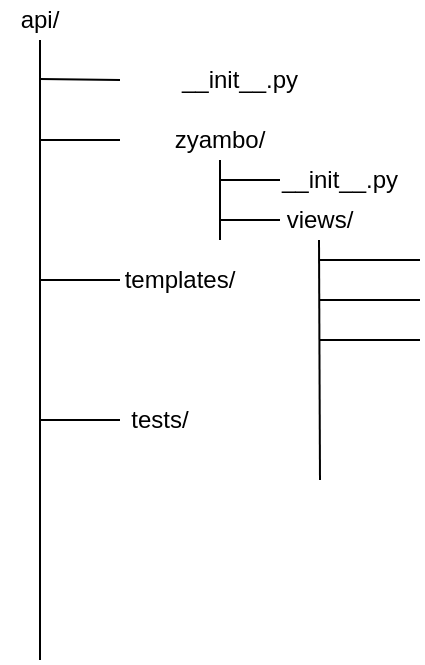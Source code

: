 <mxfile version="13.9.9" type="device" pages="2"><diagram id="skMrF2Tk6a55Vk4ZSEjA" name="Page-1"><mxGraphModel dx="852" dy="494" grid="1" gridSize="10" guides="1" tooltips="1" connect="1" arrows="1" fold="1" page="1" pageScale="1" pageWidth="827" pageHeight="1169" math="0" shadow="0"><root><mxCell id="0"/><mxCell id="1" parent="0"/><mxCell id="rjTHqI4wHbw_5ZPcKtXQ-1" value="api/" style="text;html=1;strokeColor=none;fillColor=none;align=center;verticalAlign=middle;whiteSpace=wrap;rounded=0;" vertex="1" parent="1"><mxGeometry x="110" y="70" width="40" height="20" as="geometry"/></mxCell><mxCell id="rjTHqI4wHbw_5ZPcKtXQ-2" value="" style="endArrow=none;html=1;entryX=0.5;entryY=1;entryDx=0;entryDy=0;" edge="1" parent="1" target="rjTHqI4wHbw_5ZPcKtXQ-1"><mxGeometry width="50" height="50" relative="1" as="geometry"><mxPoint x="130" y="400" as="sourcePoint"/><mxPoint x="440" y="230" as="targetPoint"/><Array as="points"><mxPoint x="130" y="180"/></Array></mxGeometry></mxCell><mxCell id="rjTHqI4wHbw_5ZPcKtXQ-3" value="" style="endArrow=none;html=1;" edge="1" parent="1"><mxGeometry width="50" height="50" relative="1" as="geometry"><mxPoint x="130" y="109.5" as="sourcePoint"/><mxPoint x="170" y="110" as="targetPoint"/></mxGeometry></mxCell><mxCell id="rjTHqI4wHbw_5ZPcKtXQ-4" value="__init__.py&lt;br&gt;" style="text;html=1;strokeColor=none;fillColor=none;align=center;verticalAlign=middle;whiteSpace=wrap;rounded=0;" vertex="1" parent="1"><mxGeometry x="210" y="100" width="40" height="20" as="geometry"/></mxCell><mxCell id="rjTHqI4wHbw_5ZPcKtXQ-5" value="" style="endArrow=none;html=1;" edge="1" parent="1"><mxGeometry width="50" height="50" relative="1" as="geometry"><mxPoint x="130" y="140" as="sourcePoint"/><mxPoint x="170" y="140" as="targetPoint"/></mxGeometry></mxCell><mxCell id="rjTHqI4wHbw_5ZPcKtXQ-6" value="zyambo/" style="text;html=1;strokeColor=none;fillColor=none;align=center;verticalAlign=middle;whiteSpace=wrap;rounded=0;" vertex="1" parent="1"><mxGeometry x="200" y="130" width="40" height="20" as="geometry"/></mxCell><mxCell id="rjTHqI4wHbw_5ZPcKtXQ-7" value="" style="endArrow=none;html=1;" edge="1" parent="1"><mxGeometry width="50" height="50" relative="1" as="geometry"><mxPoint x="220" y="190" as="sourcePoint"/><mxPoint x="220" y="150" as="targetPoint"/></mxGeometry></mxCell><mxCell id="rjTHqI4wHbw_5ZPcKtXQ-8" value="" style="endArrow=none;html=1;" edge="1" parent="1"><mxGeometry width="50" height="50" relative="1" as="geometry"><mxPoint x="220" y="160" as="sourcePoint"/><mxPoint x="250" y="160" as="targetPoint"/></mxGeometry></mxCell><mxCell id="rjTHqI4wHbw_5ZPcKtXQ-11" value="" style="endArrow=none;html=1;" edge="1" parent="1"><mxGeometry width="50" height="50" relative="1" as="geometry"><mxPoint x="270" y="200" as="sourcePoint"/><mxPoint x="320" y="200" as="targetPoint"/></mxGeometry></mxCell><mxCell id="rjTHqI4wHbw_5ZPcKtXQ-12" value="" style="endArrow=none;html=1;" edge="1" parent="1"><mxGeometry width="50" height="50" relative="1" as="geometry"><mxPoint x="270" y="220" as="sourcePoint"/><mxPoint x="320" y="220" as="targetPoint"/></mxGeometry></mxCell><mxCell id="rjTHqI4wHbw_5ZPcKtXQ-13" value="" style="endArrow=none;html=1;" edge="1" parent="1"><mxGeometry width="50" height="50" relative="1" as="geometry"><mxPoint x="270" y="240" as="sourcePoint"/><mxPoint x="320" y="240" as="targetPoint"/></mxGeometry></mxCell><mxCell id="rjTHqI4wHbw_5ZPcKtXQ-14" value="views/" style="text;html=1;strokeColor=none;fillColor=none;align=center;verticalAlign=middle;whiteSpace=wrap;rounded=0;" vertex="1" parent="1"><mxGeometry x="250" y="170" width="40" height="20" as="geometry"/></mxCell><mxCell id="rjTHqI4wHbw_5ZPcKtXQ-17" value="" style="endArrow=none;html=1;" edge="1" parent="1"><mxGeometry width="50" height="50" relative="1" as="geometry"><mxPoint x="270" y="310" as="sourcePoint"/><mxPoint x="269.5" y="190" as="targetPoint"/></mxGeometry></mxCell><mxCell id="rjTHqI4wHbw_5ZPcKtXQ-18" value="" style="endArrow=none;html=1;" edge="1" parent="1"><mxGeometry width="50" height="50" relative="1" as="geometry"><mxPoint x="220" y="180" as="sourcePoint"/><mxPoint x="250" y="180" as="targetPoint"/></mxGeometry></mxCell><mxCell id="rjTHqI4wHbw_5ZPcKtXQ-19" value="__init__.py" style="text;html=1;strokeColor=none;fillColor=none;align=center;verticalAlign=middle;whiteSpace=wrap;rounded=0;" vertex="1" parent="1"><mxGeometry x="260" y="150" width="40" height="20" as="geometry"/></mxCell><mxCell id="rjTHqI4wHbw_5ZPcKtXQ-20" value="" style="endArrow=none;html=1;" edge="1" parent="1"><mxGeometry width="50" height="50" relative="1" as="geometry"><mxPoint x="130" y="210" as="sourcePoint"/><mxPoint x="170" y="210" as="targetPoint"/></mxGeometry></mxCell><mxCell id="rjTHqI4wHbw_5ZPcKtXQ-21" value="templates/" style="text;html=1;strokeColor=none;fillColor=none;align=center;verticalAlign=middle;whiteSpace=wrap;rounded=0;" vertex="1" parent="1"><mxGeometry x="180" y="200" width="40" height="20" as="geometry"/></mxCell><mxCell id="rjTHqI4wHbw_5ZPcKtXQ-22" value="" style="endArrow=none;html=1;" edge="1" parent="1" target="rjTHqI4wHbw_5ZPcKtXQ-23"><mxGeometry width="50" height="50" relative="1" as="geometry"><mxPoint x="130" y="280" as="sourcePoint"/><mxPoint x="170" y="280" as="targetPoint"/></mxGeometry></mxCell><mxCell id="rjTHqI4wHbw_5ZPcKtXQ-23" value="tests/" style="text;html=1;strokeColor=none;fillColor=none;align=center;verticalAlign=middle;whiteSpace=wrap;rounded=0;" vertex="1" parent="1"><mxGeometry x="170" y="270" width="40" height="20" as="geometry"/></mxCell></root></mxGraphModel></diagram><diagram id="tFIAa8KHLMNjHiYrs96C" name="Page-2"><mxGraphModel dx="852" dy="494" grid="1" gridSize="10" guides="1" tooltips="1" connect="1" arrows="1" fold="1" page="1" pageScale="1" pageWidth="827" pageHeight="1169" math="0" shadow="0"><root><mxCell id="-V2uXqNo6CqRhu-Q3SEN-0"/><mxCell id="-V2uXqNo6CqRhu-Q3SEN-1" parent="-V2uXqNo6CqRhu-Q3SEN-0"/><mxCell id="-V2uXqNo6CqRhu-Q3SEN-2" value="" style="shape=actor;whiteSpace=wrap;html=1;" vertex="1" parent="-V2uXqNo6CqRhu-Q3SEN-1"><mxGeometry x="30" y="220" width="40" height="60" as="geometry"/></mxCell></root></mxGraphModel></diagram></mxfile>